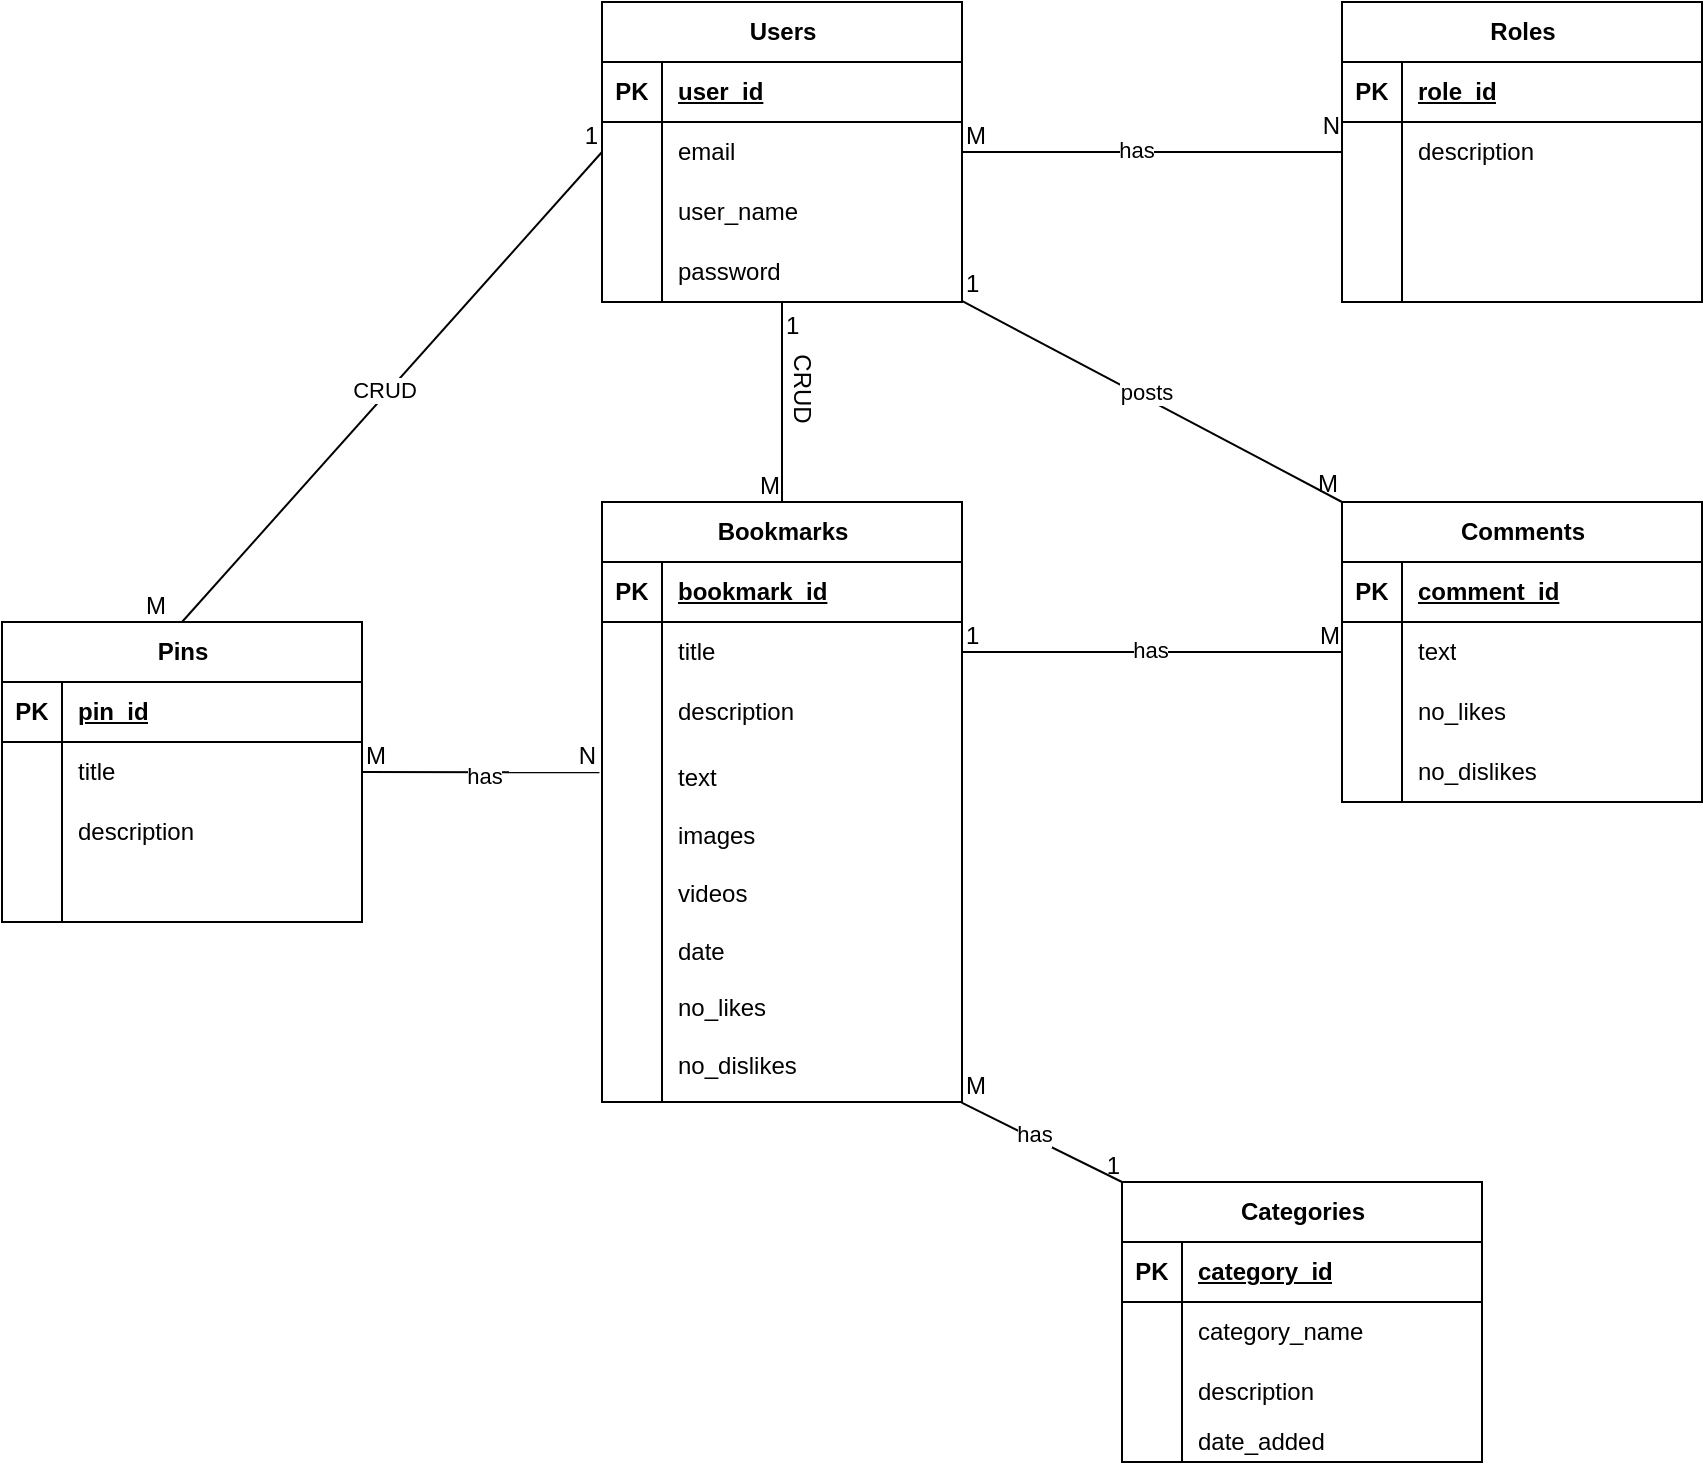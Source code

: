 <mxfile version="22.1.7" type="device">
  <diagram name="Page-1" id="lTH7IT7pAakgq64WKMsU">
    <mxGraphModel dx="1900" dy="542" grid="1" gridSize="10" guides="1" tooltips="1" connect="1" arrows="1" fold="1" page="1" pageScale="1" pageWidth="850" pageHeight="1100" math="0" shadow="0">
      <root>
        <mxCell id="0" />
        <mxCell id="1" parent="0" />
        <mxCell id="Bg1ABNPT_-svFFLEl-ix-1" value="Users" style="shape=table;startSize=30;container=1;collapsible=1;childLayout=tableLayout;fixedRows=1;rowLines=0;fontStyle=1;align=center;resizeLast=1;html=1;" parent="1" vertex="1">
          <mxGeometry x="190" y="140" width="180" height="150" as="geometry" />
        </mxCell>
        <mxCell id="Bg1ABNPT_-svFFLEl-ix-2" value="" style="shape=tableRow;horizontal=0;startSize=0;swimlaneHead=0;swimlaneBody=0;fillColor=none;collapsible=0;dropTarget=0;points=[[0,0.5],[1,0.5]];portConstraint=eastwest;top=0;left=0;right=0;bottom=1;" parent="Bg1ABNPT_-svFFLEl-ix-1" vertex="1">
          <mxGeometry y="30" width="180" height="30" as="geometry" />
        </mxCell>
        <mxCell id="Bg1ABNPT_-svFFLEl-ix-3" value="PK" style="shape=partialRectangle;connectable=0;fillColor=none;top=0;left=0;bottom=0;right=0;fontStyle=1;overflow=hidden;whiteSpace=wrap;html=1;" parent="Bg1ABNPT_-svFFLEl-ix-2" vertex="1">
          <mxGeometry width="30" height="30" as="geometry">
            <mxRectangle width="30" height="30" as="alternateBounds" />
          </mxGeometry>
        </mxCell>
        <mxCell id="Bg1ABNPT_-svFFLEl-ix-4" value="user_id" style="shape=partialRectangle;connectable=0;fillColor=none;top=0;left=0;bottom=0;right=0;align=left;spacingLeft=6;fontStyle=5;overflow=hidden;whiteSpace=wrap;html=1;" parent="Bg1ABNPT_-svFFLEl-ix-2" vertex="1">
          <mxGeometry x="30" width="150" height="30" as="geometry">
            <mxRectangle width="150" height="30" as="alternateBounds" />
          </mxGeometry>
        </mxCell>
        <mxCell id="Bg1ABNPT_-svFFLEl-ix-5" value="" style="shape=tableRow;horizontal=0;startSize=0;swimlaneHead=0;swimlaneBody=0;fillColor=none;collapsible=0;dropTarget=0;points=[[0,0.5],[1,0.5]];portConstraint=eastwest;top=0;left=0;right=0;bottom=0;" parent="Bg1ABNPT_-svFFLEl-ix-1" vertex="1">
          <mxGeometry y="60" width="180" height="30" as="geometry" />
        </mxCell>
        <mxCell id="Bg1ABNPT_-svFFLEl-ix-6" value="" style="shape=partialRectangle;connectable=0;fillColor=none;top=0;left=0;bottom=0;right=0;editable=1;overflow=hidden;whiteSpace=wrap;html=1;" parent="Bg1ABNPT_-svFFLEl-ix-5" vertex="1">
          <mxGeometry width="30" height="30" as="geometry">
            <mxRectangle width="30" height="30" as="alternateBounds" />
          </mxGeometry>
        </mxCell>
        <mxCell id="Bg1ABNPT_-svFFLEl-ix-7" value="email" style="shape=partialRectangle;connectable=0;fillColor=none;top=0;left=0;bottom=0;right=0;align=left;spacingLeft=6;overflow=hidden;whiteSpace=wrap;html=1;" parent="Bg1ABNPT_-svFFLEl-ix-5" vertex="1">
          <mxGeometry x="30" width="150" height="30" as="geometry">
            <mxRectangle width="150" height="30" as="alternateBounds" />
          </mxGeometry>
        </mxCell>
        <mxCell id="Bg1ABNPT_-svFFLEl-ix-8" value="" style="shape=tableRow;horizontal=0;startSize=0;swimlaneHead=0;swimlaneBody=0;fillColor=none;collapsible=0;dropTarget=0;points=[[0,0.5],[1,0.5]];portConstraint=eastwest;top=0;left=0;right=0;bottom=0;" parent="Bg1ABNPT_-svFFLEl-ix-1" vertex="1">
          <mxGeometry y="90" width="180" height="30" as="geometry" />
        </mxCell>
        <mxCell id="Bg1ABNPT_-svFFLEl-ix-9" value="" style="shape=partialRectangle;connectable=0;fillColor=none;top=0;left=0;bottom=0;right=0;editable=1;overflow=hidden;whiteSpace=wrap;html=1;" parent="Bg1ABNPT_-svFFLEl-ix-8" vertex="1">
          <mxGeometry width="30" height="30" as="geometry">
            <mxRectangle width="30" height="30" as="alternateBounds" />
          </mxGeometry>
        </mxCell>
        <mxCell id="Bg1ABNPT_-svFFLEl-ix-10" value="user_name" style="shape=partialRectangle;connectable=0;fillColor=none;top=0;left=0;bottom=0;right=0;align=left;spacingLeft=6;overflow=hidden;whiteSpace=wrap;html=1;" parent="Bg1ABNPT_-svFFLEl-ix-8" vertex="1">
          <mxGeometry x="30" width="150" height="30" as="geometry">
            <mxRectangle width="150" height="30" as="alternateBounds" />
          </mxGeometry>
        </mxCell>
        <mxCell id="Bg1ABNPT_-svFFLEl-ix-11" value="" style="shape=tableRow;horizontal=0;startSize=0;swimlaneHead=0;swimlaneBody=0;fillColor=none;collapsible=0;dropTarget=0;points=[[0,0.5],[1,0.5]];portConstraint=eastwest;top=0;left=0;right=0;bottom=0;" parent="Bg1ABNPT_-svFFLEl-ix-1" vertex="1">
          <mxGeometry y="120" width="180" height="30" as="geometry" />
        </mxCell>
        <mxCell id="Bg1ABNPT_-svFFLEl-ix-12" value="" style="shape=partialRectangle;connectable=0;fillColor=none;top=0;left=0;bottom=0;right=0;editable=1;overflow=hidden;whiteSpace=wrap;html=1;" parent="Bg1ABNPT_-svFFLEl-ix-11" vertex="1">
          <mxGeometry width="30" height="30" as="geometry">
            <mxRectangle width="30" height="30" as="alternateBounds" />
          </mxGeometry>
        </mxCell>
        <mxCell id="Bg1ABNPT_-svFFLEl-ix-13" value="password" style="shape=partialRectangle;connectable=0;fillColor=none;top=0;left=0;bottom=0;right=0;align=left;spacingLeft=6;overflow=hidden;whiteSpace=wrap;html=1;" parent="Bg1ABNPT_-svFFLEl-ix-11" vertex="1">
          <mxGeometry x="30" width="150" height="30" as="geometry">
            <mxRectangle width="150" height="30" as="alternateBounds" />
          </mxGeometry>
        </mxCell>
        <mxCell id="ckL4ZhLJxovD0zFOe3FO-2" value="" style="endArrow=none;html=1;rounded=0;exitX=1;exitY=0.5;exitDx=0;exitDy=0;entryX=0;entryY=0.5;entryDx=0;entryDy=0;" parent="1" source="Bg1ABNPT_-svFFLEl-ix-5" target="ckL4ZhLJxovD0zFOe3FO-9" edge="1">
          <mxGeometry relative="1" as="geometry">
            <mxPoint x="340" y="300" as="sourcePoint" />
            <mxPoint x="530" y="215" as="targetPoint" />
          </mxGeometry>
        </mxCell>
        <mxCell id="ckL4ZhLJxovD0zFOe3FO-3" value="M" style="resizable=0;html=1;whiteSpace=wrap;align=left;verticalAlign=bottom;" parent="ckL4ZhLJxovD0zFOe3FO-2" connectable="0" vertex="1">
          <mxGeometry x="-1" relative="1" as="geometry" />
        </mxCell>
        <mxCell id="ckL4ZhLJxovD0zFOe3FO-4" value="N" style="resizable=0;html=1;whiteSpace=wrap;align=right;verticalAlign=bottom;" parent="ckL4ZhLJxovD0zFOe3FO-2" connectable="0" vertex="1">
          <mxGeometry x="1" relative="1" as="geometry">
            <mxPoint y="-5" as="offset" />
          </mxGeometry>
        </mxCell>
        <mxCell id="ckL4ZhLJxovD0zFOe3FO-71" value="has" style="edgeLabel;html=1;align=center;verticalAlign=middle;resizable=0;points=[];" parent="ckL4ZhLJxovD0zFOe3FO-2" vertex="1" connectable="0">
          <mxGeometry x="-0.094" y="1" relative="1" as="geometry">
            <mxPoint x="1" as="offset" />
          </mxGeometry>
        </mxCell>
        <mxCell id="ckL4ZhLJxovD0zFOe3FO-5" value="Roles" style="shape=table;startSize=30;container=1;collapsible=1;childLayout=tableLayout;fixedRows=1;rowLines=0;fontStyle=1;align=center;resizeLast=1;html=1;" parent="1" vertex="1">
          <mxGeometry x="560" y="140" width="180" height="150" as="geometry" />
        </mxCell>
        <mxCell id="ckL4ZhLJxovD0zFOe3FO-6" value="" style="shape=tableRow;horizontal=0;startSize=0;swimlaneHead=0;swimlaneBody=0;fillColor=none;collapsible=0;dropTarget=0;points=[[0,0.5],[1,0.5]];portConstraint=eastwest;top=0;left=0;right=0;bottom=1;" parent="ckL4ZhLJxovD0zFOe3FO-5" vertex="1">
          <mxGeometry y="30" width="180" height="30" as="geometry" />
        </mxCell>
        <mxCell id="ckL4ZhLJxovD0zFOe3FO-7" value="PK" style="shape=partialRectangle;connectable=0;fillColor=none;top=0;left=0;bottom=0;right=0;fontStyle=1;overflow=hidden;whiteSpace=wrap;html=1;" parent="ckL4ZhLJxovD0zFOe3FO-6" vertex="1">
          <mxGeometry width="30" height="30" as="geometry">
            <mxRectangle width="30" height="30" as="alternateBounds" />
          </mxGeometry>
        </mxCell>
        <mxCell id="ckL4ZhLJxovD0zFOe3FO-8" value="role_id" style="shape=partialRectangle;connectable=0;fillColor=none;top=0;left=0;bottom=0;right=0;align=left;spacingLeft=6;fontStyle=5;overflow=hidden;whiteSpace=wrap;html=1;" parent="ckL4ZhLJxovD0zFOe3FO-6" vertex="1">
          <mxGeometry x="30" width="150" height="30" as="geometry">
            <mxRectangle width="150" height="30" as="alternateBounds" />
          </mxGeometry>
        </mxCell>
        <mxCell id="ckL4ZhLJxovD0zFOe3FO-9" value="" style="shape=tableRow;horizontal=0;startSize=0;swimlaneHead=0;swimlaneBody=0;fillColor=none;collapsible=0;dropTarget=0;points=[[0,0.5],[1,0.5]];portConstraint=eastwest;top=0;left=0;right=0;bottom=0;" parent="ckL4ZhLJxovD0zFOe3FO-5" vertex="1">
          <mxGeometry y="60" width="180" height="30" as="geometry" />
        </mxCell>
        <mxCell id="ckL4ZhLJxovD0zFOe3FO-10" value="" style="shape=partialRectangle;connectable=0;fillColor=none;top=0;left=0;bottom=0;right=0;editable=1;overflow=hidden;whiteSpace=wrap;html=1;" parent="ckL4ZhLJxovD0zFOe3FO-9" vertex="1">
          <mxGeometry width="30" height="30" as="geometry">
            <mxRectangle width="30" height="30" as="alternateBounds" />
          </mxGeometry>
        </mxCell>
        <mxCell id="ckL4ZhLJxovD0zFOe3FO-11" value="description" style="shape=partialRectangle;connectable=0;fillColor=none;top=0;left=0;bottom=0;right=0;align=left;spacingLeft=6;overflow=hidden;whiteSpace=wrap;html=1;" parent="ckL4ZhLJxovD0zFOe3FO-9" vertex="1">
          <mxGeometry x="30" width="150" height="30" as="geometry">
            <mxRectangle width="150" height="30" as="alternateBounds" />
          </mxGeometry>
        </mxCell>
        <mxCell id="ckL4ZhLJxovD0zFOe3FO-12" value="" style="shape=tableRow;horizontal=0;startSize=0;swimlaneHead=0;swimlaneBody=0;fillColor=none;collapsible=0;dropTarget=0;points=[[0,0.5],[1,0.5]];portConstraint=eastwest;top=0;left=0;right=0;bottom=0;" parent="ckL4ZhLJxovD0zFOe3FO-5" vertex="1">
          <mxGeometry y="90" width="180" height="30" as="geometry" />
        </mxCell>
        <mxCell id="ckL4ZhLJxovD0zFOe3FO-13" value="" style="shape=partialRectangle;connectable=0;fillColor=none;top=0;left=0;bottom=0;right=0;editable=1;overflow=hidden;whiteSpace=wrap;html=1;" parent="ckL4ZhLJxovD0zFOe3FO-12" vertex="1">
          <mxGeometry width="30" height="30" as="geometry">
            <mxRectangle width="30" height="30" as="alternateBounds" />
          </mxGeometry>
        </mxCell>
        <mxCell id="ckL4ZhLJxovD0zFOe3FO-14" value="" style="shape=partialRectangle;connectable=0;fillColor=none;top=0;left=0;bottom=0;right=0;align=left;spacingLeft=6;overflow=hidden;whiteSpace=wrap;html=1;" parent="ckL4ZhLJxovD0zFOe3FO-12" vertex="1">
          <mxGeometry x="30" width="150" height="30" as="geometry">
            <mxRectangle width="150" height="30" as="alternateBounds" />
          </mxGeometry>
        </mxCell>
        <mxCell id="ckL4ZhLJxovD0zFOe3FO-15" value="" style="shape=tableRow;horizontal=0;startSize=0;swimlaneHead=0;swimlaneBody=0;fillColor=none;collapsible=0;dropTarget=0;points=[[0,0.5],[1,0.5]];portConstraint=eastwest;top=0;left=0;right=0;bottom=0;" parent="ckL4ZhLJxovD0zFOe3FO-5" vertex="1">
          <mxGeometry y="120" width="180" height="30" as="geometry" />
        </mxCell>
        <mxCell id="ckL4ZhLJxovD0zFOe3FO-16" value="" style="shape=partialRectangle;connectable=0;fillColor=none;top=0;left=0;bottom=0;right=0;editable=1;overflow=hidden;whiteSpace=wrap;html=1;" parent="ckL4ZhLJxovD0zFOe3FO-15" vertex="1">
          <mxGeometry width="30" height="30" as="geometry">
            <mxRectangle width="30" height="30" as="alternateBounds" />
          </mxGeometry>
        </mxCell>
        <mxCell id="ckL4ZhLJxovD0zFOe3FO-17" value="" style="shape=partialRectangle;connectable=0;fillColor=none;top=0;left=0;bottom=0;right=0;align=left;spacingLeft=6;overflow=hidden;whiteSpace=wrap;html=1;" parent="ckL4ZhLJxovD0zFOe3FO-15" vertex="1">
          <mxGeometry x="30" width="150" height="30" as="geometry">
            <mxRectangle width="150" height="30" as="alternateBounds" />
          </mxGeometry>
        </mxCell>
        <mxCell id="ckL4ZhLJxovD0zFOe3FO-18" value="Bookmarks" style="shape=table;startSize=30;container=1;collapsible=1;childLayout=tableLayout;fixedRows=1;rowLines=0;fontStyle=1;align=center;resizeLast=1;html=1;" parent="1" vertex="1">
          <mxGeometry x="190" y="390" width="180" height="300" as="geometry" />
        </mxCell>
        <mxCell id="ckL4ZhLJxovD0zFOe3FO-19" value="" style="shape=tableRow;horizontal=0;startSize=0;swimlaneHead=0;swimlaneBody=0;fillColor=none;collapsible=0;dropTarget=0;points=[[0,0.5],[1,0.5]];portConstraint=eastwest;top=0;left=0;right=0;bottom=1;" parent="ckL4ZhLJxovD0zFOe3FO-18" vertex="1">
          <mxGeometry y="30" width="180" height="30" as="geometry" />
        </mxCell>
        <mxCell id="ckL4ZhLJxovD0zFOe3FO-20" value="PK" style="shape=partialRectangle;connectable=0;fillColor=none;top=0;left=0;bottom=0;right=0;fontStyle=1;overflow=hidden;whiteSpace=wrap;html=1;" parent="ckL4ZhLJxovD0zFOe3FO-19" vertex="1">
          <mxGeometry width="30" height="30" as="geometry">
            <mxRectangle width="30" height="30" as="alternateBounds" />
          </mxGeometry>
        </mxCell>
        <mxCell id="ckL4ZhLJxovD0zFOe3FO-21" value="bookmark_id" style="shape=partialRectangle;connectable=0;fillColor=none;top=0;left=0;bottom=0;right=0;align=left;spacingLeft=6;fontStyle=5;overflow=hidden;whiteSpace=wrap;html=1;" parent="ckL4ZhLJxovD0zFOe3FO-19" vertex="1">
          <mxGeometry x="30" width="150" height="30" as="geometry">
            <mxRectangle width="150" height="30" as="alternateBounds" />
          </mxGeometry>
        </mxCell>
        <mxCell id="ckL4ZhLJxovD0zFOe3FO-22" value="" style="shape=tableRow;horizontal=0;startSize=0;swimlaneHead=0;swimlaneBody=0;fillColor=none;collapsible=0;dropTarget=0;points=[[0,0.5],[1,0.5]];portConstraint=eastwest;top=0;left=0;right=0;bottom=0;" parent="ckL4ZhLJxovD0zFOe3FO-18" vertex="1">
          <mxGeometry y="60" width="180" height="30" as="geometry" />
        </mxCell>
        <mxCell id="ckL4ZhLJxovD0zFOe3FO-23" value="" style="shape=partialRectangle;connectable=0;fillColor=none;top=0;left=0;bottom=0;right=0;editable=1;overflow=hidden;whiteSpace=wrap;html=1;" parent="ckL4ZhLJxovD0zFOe3FO-22" vertex="1">
          <mxGeometry width="30" height="30" as="geometry">
            <mxRectangle width="30" height="30" as="alternateBounds" />
          </mxGeometry>
        </mxCell>
        <mxCell id="ckL4ZhLJxovD0zFOe3FO-24" value="title" style="shape=partialRectangle;connectable=0;fillColor=none;top=0;left=0;bottom=0;right=0;align=left;spacingLeft=6;overflow=hidden;whiteSpace=wrap;html=1;" parent="ckL4ZhLJxovD0zFOe3FO-22" vertex="1">
          <mxGeometry x="30" width="150" height="30" as="geometry">
            <mxRectangle width="150" height="30" as="alternateBounds" />
          </mxGeometry>
        </mxCell>
        <mxCell id="ckL4ZhLJxovD0zFOe3FO-25" value="" style="shape=tableRow;horizontal=0;startSize=0;swimlaneHead=0;swimlaneBody=0;fillColor=none;collapsible=0;dropTarget=0;points=[[0,0.5],[1,0.5]];portConstraint=eastwest;top=0;left=0;right=0;bottom=0;" parent="ckL4ZhLJxovD0zFOe3FO-18" vertex="1">
          <mxGeometry y="90" width="180" height="30" as="geometry" />
        </mxCell>
        <mxCell id="ckL4ZhLJxovD0zFOe3FO-26" value="" style="shape=partialRectangle;connectable=0;fillColor=none;top=0;left=0;bottom=0;right=0;editable=1;overflow=hidden;whiteSpace=wrap;html=1;" parent="ckL4ZhLJxovD0zFOe3FO-25" vertex="1">
          <mxGeometry width="30" height="30" as="geometry">
            <mxRectangle width="30" height="30" as="alternateBounds" />
          </mxGeometry>
        </mxCell>
        <mxCell id="ckL4ZhLJxovD0zFOe3FO-27" value="description" style="shape=partialRectangle;connectable=0;fillColor=none;top=0;left=0;bottom=0;right=0;align=left;spacingLeft=6;overflow=hidden;whiteSpace=wrap;html=1;" parent="ckL4ZhLJxovD0zFOe3FO-25" vertex="1">
          <mxGeometry x="30" width="150" height="30" as="geometry">
            <mxRectangle width="150" height="30" as="alternateBounds" />
          </mxGeometry>
        </mxCell>
        <mxCell id="ckL4ZhLJxovD0zFOe3FO-28" value="" style="shape=tableRow;horizontal=0;startSize=0;swimlaneHead=0;swimlaneBody=0;fillColor=none;collapsible=0;dropTarget=0;points=[[0,0.5],[1,0.5]];portConstraint=eastwest;top=0;left=0;right=0;bottom=0;" parent="ckL4ZhLJxovD0zFOe3FO-18" vertex="1">
          <mxGeometry y="120" width="180" height="180" as="geometry" />
        </mxCell>
        <mxCell id="ckL4ZhLJxovD0zFOe3FO-29" value="" style="shape=partialRectangle;connectable=0;fillColor=none;top=0;left=0;bottom=0;right=0;editable=1;overflow=hidden;whiteSpace=wrap;html=1;" parent="ckL4ZhLJxovD0zFOe3FO-28" vertex="1">
          <mxGeometry width="30" height="180" as="geometry">
            <mxRectangle width="30" height="180" as="alternateBounds" />
          </mxGeometry>
        </mxCell>
        <mxCell id="ckL4ZhLJxovD0zFOe3FO-30" value="text&lt;br&gt;&lt;br&gt;images&lt;br&gt;&lt;br&gt;videos&lt;br&gt;&lt;br&gt;date&lt;br&gt;&lt;br&gt;no_likes&lt;br&gt;&lt;br&gt;no_dislikes" style="shape=partialRectangle;connectable=0;fillColor=none;top=0;left=0;bottom=0;right=0;align=left;spacingLeft=6;overflow=hidden;whiteSpace=wrap;html=1;" parent="ckL4ZhLJxovD0zFOe3FO-28" vertex="1">
          <mxGeometry x="30" width="150" height="180" as="geometry">
            <mxRectangle width="150" height="180" as="alternateBounds" />
          </mxGeometry>
        </mxCell>
        <mxCell id="ckL4ZhLJxovD0zFOe3FO-31" value="" style="endArrow=none;html=1;rounded=0;entryX=0.5;entryY=0;entryDx=0;entryDy=0;" parent="1" target="ckL4ZhLJxovD0zFOe3FO-18" edge="1">
          <mxGeometry relative="1" as="geometry">
            <mxPoint x="280" y="290" as="sourcePoint" />
            <mxPoint x="500" y="300" as="targetPoint" />
          </mxGeometry>
        </mxCell>
        <mxCell id="ckL4ZhLJxovD0zFOe3FO-32" value="1" style="resizable=0;html=1;whiteSpace=wrap;align=left;verticalAlign=bottom;" parent="ckL4ZhLJxovD0zFOe3FO-31" connectable="0" vertex="1">
          <mxGeometry x="-1" relative="1" as="geometry">
            <mxPoint y="20" as="offset" />
          </mxGeometry>
        </mxCell>
        <mxCell id="ckL4ZhLJxovD0zFOe3FO-33" value="M" style="resizable=0;html=1;whiteSpace=wrap;align=right;verticalAlign=bottom;" parent="ckL4ZhLJxovD0zFOe3FO-31" connectable="0" vertex="1">
          <mxGeometry x="1" relative="1" as="geometry" />
        </mxCell>
        <mxCell id="ckL4ZhLJxovD0zFOe3FO-35" value="CRUD" style="text;html=1;align=center;verticalAlign=middle;resizable=0;points=[];autosize=1;strokeColor=none;fillColor=none;rotation=90;" parent="1" vertex="1">
          <mxGeometry x="260" y="318" width="60" height="30" as="geometry" />
        </mxCell>
        <mxCell id="ckL4ZhLJxovD0zFOe3FO-37" value="Categories" style="shape=table;startSize=30;container=1;collapsible=1;childLayout=tableLayout;fixedRows=1;rowLines=0;fontStyle=1;align=center;resizeLast=1;html=1;" parent="1" vertex="1">
          <mxGeometry x="450" y="730" width="180" height="140" as="geometry" />
        </mxCell>
        <mxCell id="ckL4ZhLJxovD0zFOe3FO-38" value="" style="shape=tableRow;horizontal=0;startSize=0;swimlaneHead=0;swimlaneBody=0;fillColor=none;collapsible=0;dropTarget=0;points=[[0,0.5],[1,0.5]];portConstraint=eastwest;top=0;left=0;right=0;bottom=1;" parent="ckL4ZhLJxovD0zFOe3FO-37" vertex="1">
          <mxGeometry y="30" width="180" height="30" as="geometry" />
        </mxCell>
        <mxCell id="ckL4ZhLJxovD0zFOe3FO-39" value="PK" style="shape=partialRectangle;connectable=0;fillColor=none;top=0;left=0;bottom=0;right=0;fontStyle=1;overflow=hidden;whiteSpace=wrap;html=1;" parent="ckL4ZhLJxovD0zFOe3FO-38" vertex="1">
          <mxGeometry width="30" height="30" as="geometry">
            <mxRectangle width="30" height="30" as="alternateBounds" />
          </mxGeometry>
        </mxCell>
        <mxCell id="ckL4ZhLJxovD0zFOe3FO-40" value="category_id" style="shape=partialRectangle;connectable=0;fillColor=none;top=0;left=0;bottom=0;right=0;align=left;spacingLeft=6;fontStyle=5;overflow=hidden;whiteSpace=wrap;html=1;" parent="ckL4ZhLJxovD0zFOe3FO-38" vertex="1">
          <mxGeometry x="30" width="150" height="30" as="geometry">
            <mxRectangle width="150" height="30" as="alternateBounds" />
          </mxGeometry>
        </mxCell>
        <mxCell id="ckL4ZhLJxovD0zFOe3FO-41" value="" style="shape=tableRow;horizontal=0;startSize=0;swimlaneHead=0;swimlaneBody=0;fillColor=none;collapsible=0;dropTarget=0;points=[[0,0.5],[1,0.5]];portConstraint=eastwest;top=0;left=0;right=0;bottom=0;" parent="ckL4ZhLJxovD0zFOe3FO-37" vertex="1">
          <mxGeometry y="60" width="180" height="30" as="geometry" />
        </mxCell>
        <mxCell id="ckL4ZhLJxovD0zFOe3FO-42" value="" style="shape=partialRectangle;connectable=0;fillColor=none;top=0;left=0;bottom=0;right=0;editable=1;overflow=hidden;whiteSpace=wrap;html=1;" parent="ckL4ZhLJxovD0zFOe3FO-41" vertex="1">
          <mxGeometry width="30" height="30" as="geometry">
            <mxRectangle width="30" height="30" as="alternateBounds" />
          </mxGeometry>
        </mxCell>
        <mxCell id="ckL4ZhLJxovD0zFOe3FO-43" value="category_name" style="shape=partialRectangle;connectable=0;fillColor=none;top=0;left=0;bottom=0;right=0;align=left;spacingLeft=6;overflow=hidden;whiteSpace=wrap;html=1;" parent="ckL4ZhLJxovD0zFOe3FO-41" vertex="1">
          <mxGeometry x="30" width="150" height="30" as="geometry">
            <mxRectangle width="150" height="30" as="alternateBounds" />
          </mxGeometry>
        </mxCell>
        <mxCell id="ckL4ZhLJxovD0zFOe3FO-44" value="" style="shape=tableRow;horizontal=0;startSize=0;swimlaneHead=0;swimlaneBody=0;fillColor=none;collapsible=0;dropTarget=0;points=[[0,0.5],[1,0.5]];portConstraint=eastwest;top=0;left=0;right=0;bottom=0;" parent="ckL4ZhLJxovD0zFOe3FO-37" vertex="1">
          <mxGeometry y="90" width="180" height="30" as="geometry" />
        </mxCell>
        <mxCell id="ckL4ZhLJxovD0zFOe3FO-45" value="" style="shape=partialRectangle;connectable=0;fillColor=none;top=0;left=0;bottom=0;right=0;editable=1;overflow=hidden;whiteSpace=wrap;html=1;" parent="ckL4ZhLJxovD0zFOe3FO-44" vertex="1">
          <mxGeometry width="30" height="30" as="geometry">
            <mxRectangle width="30" height="30" as="alternateBounds" />
          </mxGeometry>
        </mxCell>
        <mxCell id="ckL4ZhLJxovD0zFOe3FO-46" value="description" style="shape=partialRectangle;connectable=0;fillColor=none;top=0;left=0;bottom=0;right=0;align=left;spacingLeft=6;overflow=hidden;whiteSpace=wrap;html=1;" parent="ckL4ZhLJxovD0zFOe3FO-44" vertex="1">
          <mxGeometry x="30" width="150" height="30" as="geometry">
            <mxRectangle width="150" height="30" as="alternateBounds" />
          </mxGeometry>
        </mxCell>
        <mxCell id="ckL4ZhLJxovD0zFOe3FO-47" value="" style="shape=tableRow;horizontal=0;startSize=0;swimlaneHead=0;swimlaneBody=0;fillColor=none;collapsible=0;dropTarget=0;points=[[0,0.5],[1,0.5]];portConstraint=eastwest;top=0;left=0;right=0;bottom=0;" parent="ckL4ZhLJxovD0zFOe3FO-37" vertex="1">
          <mxGeometry y="120" width="180" height="20" as="geometry" />
        </mxCell>
        <mxCell id="ckL4ZhLJxovD0zFOe3FO-48" value="" style="shape=partialRectangle;connectable=0;fillColor=none;top=0;left=0;bottom=0;right=0;editable=1;overflow=hidden;whiteSpace=wrap;html=1;" parent="ckL4ZhLJxovD0zFOe3FO-47" vertex="1">
          <mxGeometry width="30" height="20" as="geometry">
            <mxRectangle width="30" height="20" as="alternateBounds" />
          </mxGeometry>
        </mxCell>
        <mxCell id="ckL4ZhLJxovD0zFOe3FO-49" value="date_added" style="shape=partialRectangle;connectable=0;fillColor=none;top=0;left=0;bottom=0;right=0;align=left;spacingLeft=6;overflow=hidden;whiteSpace=wrap;html=1;" parent="ckL4ZhLJxovD0zFOe3FO-47" vertex="1">
          <mxGeometry x="30" width="150" height="20" as="geometry">
            <mxRectangle width="150" height="20" as="alternateBounds" />
          </mxGeometry>
        </mxCell>
        <mxCell id="ckL4ZhLJxovD0zFOe3FO-50" value="Comments" style="shape=table;startSize=30;container=1;collapsible=1;childLayout=tableLayout;fixedRows=1;rowLines=0;fontStyle=1;align=center;resizeLast=1;html=1;" parent="1" vertex="1">
          <mxGeometry x="560" y="390" width="180" height="150" as="geometry" />
        </mxCell>
        <mxCell id="ckL4ZhLJxovD0zFOe3FO-51" value="" style="shape=tableRow;horizontal=0;startSize=0;swimlaneHead=0;swimlaneBody=0;fillColor=none;collapsible=0;dropTarget=0;points=[[0,0.5],[1,0.5]];portConstraint=eastwest;top=0;left=0;right=0;bottom=1;" parent="ckL4ZhLJxovD0zFOe3FO-50" vertex="1">
          <mxGeometry y="30" width="180" height="30" as="geometry" />
        </mxCell>
        <mxCell id="ckL4ZhLJxovD0zFOe3FO-52" value="PK" style="shape=partialRectangle;connectable=0;fillColor=none;top=0;left=0;bottom=0;right=0;fontStyle=1;overflow=hidden;whiteSpace=wrap;html=1;" parent="ckL4ZhLJxovD0zFOe3FO-51" vertex="1">
          <mxGeometry width="30" height="30" as="geometry">
            <mxRectangle width="30" height="30" as="alternateBounds" />
          </mxGeometry>
        </mxCell>
        <mxCell id="ckL4ZhLJxovD0zFOe3FO-53" value="comment_id" style="shape=partialRectangle;connectable=0;fillColor=none;top=0;left=0;bottom=0;right=0;align=left;spacingLeft=6;fontStyle=5;overflow=hidden;whiteSpace=wrap;html=1;" parent="ckL4ZhLJxovD0zFOe3FO-51" vertex="1">
          <mxGeometry x="30" width="150" height="30" as="geometry">
            <mxRectangle width="150" height="30" as="alternateBounds" />
          </mxGeometry>
        </mxCell>
        <mxCell id="ckL4ZhLJxovD0zFOe3FO-54" value="" style="shape=tableRow;horizontal=0;startSize=0;swimlaneHead=0;swimlaneBody=0;fillColor=none;collapsible=0;dropTarget=0;points=[[0,0.5],[1,0.5]];portConstraint=eastwest;top=0;left=0;right=0;bottom=0;" parent="ckL4ZhLJxovD0zFOe3FO-50" vertex="1">
          <mxGeometry y="60" width="180" height="30" as="geometry" />
        </mxCell>
        <mxCell id="ckL4ZhLJxovD0zFOe3FO-55" value="" style="shape=partialRectangle;connectable=0;fillColor=none;top=0;left=0;bottom=0;right=0;editable=1;overflow=hidden;whiteSpace=wrap;html=1;" parent="ckL4ZhLJxovD0zFOe3FO-54" vertex="1">
          <mxGeometry width="30" height="30" as="geometry">
            <mxRectangle width="30" height="30" as="alternateBounds" />
          </mxGeometry>
        </mxCell>
        <mxCell id="ckL4ZhLJxovD0zFOe3FO-56" value="text" style="shape=partialRectangle;connectable=0;fillColor=none;top=0;left=0;bottom=0;right=0;align=left;spacingLeft=6;overflow=hidden;whiteSpace=wrap;html=1;" parent="ckL4ZhLJxovD0zFOe3FO-54" vertex="1">
          <mxGeometry x="30" width="150" height="30" as="geometry">
            <mxRectangle width="150" height="30" as="alternateBounds" />
          </mxGeometry>
        </mxCell>
        <mxCell id="ckL4ZhLJxovD0zFOe3FO-57" value="" style="shape=tableRow;horizontal=0;startSize=0;swimlaneHead=0;swimlaneBody=0;fillColor=none;collapsible=0;dropTarget=0;points=[[0,0.5],[1,0.5]];portConstraint=eastwest;top=0;left=0;right=0;bottom=0;" parent="ckL4ZhLJxovD0zFOe3FO-50" vertex="1">
          <mxGeometry y="90" width="180" height="30" as="geometry" />
        </mxCell>
        <mxCell id="ckL4ZhLJxovD0zFOe3FO-58" value="" style="shape=partialRectangle;connectable=0;fillColor=none;top=0;left=0;bottom=0;right=0;editable=1;overflow=hidden;whiteSpace=wrap;html=1;" parent="ckL4ZhLJxovD0zFOe3FO-57" vertex="1">
          <mxGeometry width="30" height="30" as="geometry">
            <mxRectangle width="30" height="30" as="alternateBounds" />
          </mxGeometry>
        </mxCell>
        <mxCell id="ckL4ZhLJxovD0zFOe3FO-59" value="no_likes" style="shape=partialRectangle;connectable=0;fillColor=none;top=0;left=0;bottom=0;right=0;align=left;spacingLeft=6;overflow=hidden;whiteSpace=wrap;html=1;" parent="ckL4ZhLJxovD0zFOe3FO-57" vertex="1">
          <mxGeometry x="30" width="150" height="30" as="geometry">
            <mxRectangle width="150" height="30" as="alternateBounds" />
          </mxGeometry>
        </mxCell>
        <mxCell id="ckL4ZhLJxovD0zFOe3FO-60" value="" style="shape=tableRow;horizontal=0;startSize=0;swimlaneHead=0;swimlaneBody=0;fillColor=none;collapsible=0;dropTarget=0;points=[[0,0.5],[1,0.5]];portConstraint=eastwest;top=0;left=0;right=0;bottom=0;" parent="ckL4ZhLJxovD0zFOe3FO-50" vertex="1">
          <mxGeometry y="120" width="180" height="30" as="geometry" />
        </mxCell>
        <mxCell id="ckL4ZhLJxovD0zFOe3FO-61" value="" style="shape=partialRectangle;connectable=0;fillColor=none;top=0;left=0;bottom=0;right=0;editable=1;overflow=hidden;whiteSpace=wrap;html=1;" parent="ckL4ZhLJxovD0zFOe3FO-60" vertex="1">
          <mxGeometry width="30" height="30" as="geometry">
            <mxRectangle width="30" height="30" as="alternateBounds" />
          </mxGeometry>
        </mxCell>
        <mxCell id="ckL4ZhLJxovD0zFOe3FO-62" value="no_dislikes" style="shape=partialRectangle;connectable=0;fillColor=none;top=0;left=0;bottom=0;right=0;align=left;spacingLeft=6;overflow=hidden;whiteSpace=wrap;html=1;" parent="ckL4ZhLJxovD0zFOe3FO-60" vertex="1">
          <mxGeometry x="30" width="150" height="30" as="geometry">
            <mxRectangle width="150" height="30" as="alternateBounds" />
          </mxGeometry>
        </mxCell>
        <mxCell id="ckL4ZhLJxovD0zFOe3FO-63" value="" style="endArrow=none;html=1;rounded=0;exitX=0.999;exitY=1.002;exitDx=0;exitDy=0;exitPerimeter=0;entryX=0;entryY=0;entryDx=0;entryDy=0;" parent="1" source="ckL4ZhLJxovD0zFOe3FO-28" target="ckL4ZhLJxovD0zFOe3FO-37" edge="1">
          <mxGeometry relative="1" as="geometry">
            <mxPoint x="410" y="580" as="sourcePoint" />
            <mxPoint x="570" y="580" as="targetPoint" />
          </mxGeometry>
        </mxCell>
        <mxCell id="ckL4ZhLJxovD0zFOe3FO-64" value="M" style="resizable=0;html=1;whiteSpace=wrap;align=left;verticalAlign=bottom;" parent="ckL4ZhLJxovD0zFOe3FO-63" connectable="0" vertex="1">
          <mxGeometry x="-1" relative="1" as="geometry" />
        </mxCell>
        <mxCell id="ckL4ZhLJxovD0zFOe3FO-65" value="1" style="resizable=0;html=1;whiteSpace=wrap;align=right;verticalAlign=bottom;" parent="ckL4ZhLJxovD0zFOe3FO-63" connectable="0" vertex="1">
          <mxGeometry x="1" relative="1" as="geometry" />
        </mxCell>
        <mxCell id="ckL4ZhLJxovD0zFOe3FO-66" value="has" style="edgeLabel;html=1;align=center;verticalAlign=middle;resizable=0;points=[];" parent="ckL4ZhLJxovD0zFOe3FO-63" vertex="1" connectable="0">
          <mxGeometry x="-0.122" y="2" relative="1" as="geometry">
            <mxPoint as="offset" />
          </mxGeometry>
        </mxCell>
        <mxCell id="ckL4ZhLJxovD0zFOe3FO-67" value="" style="endArrow=none;html=1;rounded=0;exitX=1;exitY=0.5;exitDx=0;exitDy=0;entryX=0;entryY=0.5;entryDx=0;entryDy=0;" parent="1" source="ckL4ZhLJxovD0zFOe3FO-22" target="ckL4ZhLJxovD0zFOe3FO-54" edge="1">
          <mxGeometry relative="1" as="geometry">
            <mxPoint x="410" y="480" as="sourcePoint" />
            <mxPoint x="570" y="480" as="targetPoint" />
          </mxGeometry>
        </mxCell>
        <mxCell id="ckL4ZhLJxovD0zFOe3FO-68" value="1" style="resizable=0;html=1;whiteSpace=wrap;align=left;verticalAlign=bottom;" parent="ckL4ZhLJxovD0zFOe3FO-67" connectable="0" vertex="1">
          <mxGeometry x="-1" relative="1" as="geometry" />
        </mxCell>
        <mxCell id="ckL4ZhLJxovD0zFOe3FO-69" value="M" style="resizable=0;html=1;whiteSpace=wrap;align=right;verticalAlign=bottom;" parent="ckL4ZhLJxovD0zFOe3FO-67" connectable="0" vertex="1">
          <mxGeometry x="1" relative="1" as="geometry" />
        </mxCell>
        <mxCell id="ckL4ZhLJxovD0zFOe3FO-70" value="has" style="edgeLabel;html=1;align=center;verticalAlign=middle;resizable=0;points=[];" parent="ckL4ZhLJxovD0zFOe3FO-67" vertex="1" connectable="0">
          <mxGeometry y="1" relative="1" as="geometry">
            <mxPoint x="-1" as="offset" />
          </mxGeometry>
        </mxCell>
        <mxCell id="ckL4ZhLJxovD0zFOe3FO-72" value="" style="endArrow=none;html=1;rounded=0;exitX=1.001;exitY=0.987;exitDx=0;exitDy=0;exitPerimeter=0;entryX=0;entryY=0;entryDx=0;entryDy=0;" parent="1" source="Bg1ABNPT_-svFFLEl-ix-11" target="ckL4ZhLJxovD0zFOe3FO-50" edge="1">
          <mxGeometry relative="1" as="geometry">
            <mxPoint x="410" y="300" as="sourcePoint" />
            <mxPoint x="570" y="300" as="targetPoint" />
          </mxGeometry>
        </mxCell>
        <mxCell id="ckL4ZhLJxovD0zFOe3FO-73" value="1" style="resizable=0;html=1;whiteSpace=wrap;align=left;verticalAlign=bottom;" parent="ckL4ZhLJxovD0zFOe3FO-72" connectable="0" vertex="1">
          <mxGeometry x="-1" relative="1" as="geometry" />
        </mxCell>
        <mxCell id="ckL4ZhLJxovD0zFOe3FO-74" value="M" style="resizable=0;html=1;whiteSpace=wrap;align=right;verticalAlign=bottom;" parent="ckL4ZhLJxovD0zFOe3FO-72" connectable="0" vertex="1">
          <mxGeometry x="1" relative="1" as="geometry" />
        </mxCell>
        <mxCell id="ckL4ZhLJxovD0zFOe3FO-75" value="posts" style="edgeLabel;html=1;align=center;verticalAlign=middle;resizable=0;points=[];" parent="ckL4ZhLJxovD0zFOe3FO-72" vertex="1" connectable="0">
          <mxGeometry x="-0.051" y="3" relative="1" as="geometry">
            <mxPoint as="offset" />
          </mxGeometry>
        </mxCell>
        <mxCell id="V6CJiMQsgZT7Uzsq7cB4-14" value="Pins" style="shape=table;startSize=30;container=1;collapsible=1;childLayout=tableLayout;fixedRows=1;rowLines=0;fontStyle=1;align=center;resizeLast=1;html=1;" vertex="1" parent="1">
          <mxGeometry x="-110" y="450" width="180" height="150" as="geometry" />
        </mxCell>
        <mxCell id="V6CJiMQsgZT7Uzsq7cB4-15" value="" style="shape=tableRow;horizontal=0;startSize=0;swimlaneHead=0;swimlaneBody=0;fillColor=none;collapsible=0;dropTarget=0;points=[[0,0.5],[1,0.5]];portConstraint=eastwest;top=0;left=0;right=0;bottom=1;" vertex="1" parent="V6CJiMQsgZT7Uzsq7cB4-14">
          <mxGeometry y="30" width="180" height="30" as="geometry" />
        </mxCell>
        <mxCell id="V6CJiMQsgZT7Uzsq7cB4-16" value="PK" style="shape=partialRectangle;connectable=0;fillColor=none;top=0;left=0;bottom=0;right=0;fontStyle=1;overflow=hidden;whiteSpace=wrap;html=1;" vertex="1" parent="V6CJiMQsgZT7Uzsq7cB4-15">
          <mxGeometry width="30" height="30" as="geometry">
            <mxRectangle width="30" height="30" as="alternateBounds" />
          </mxGeometry>
        </mxCell>
        <mxCell id="V6CJiMQsgZT7Uzsq7cB4-17" value="pin_id" style="shape=partialRectangle;connectable=0;fillColor=none;top=0;left=0;bottom=0;right=0;align=left;spacingLeft=6;fontStyle=5;overflow=hidden;whiteSpace=wrap;html=1;" vertex="1" parent="V6CJiMQsgZT7Uzsq7cB4-15">
          <mxGeometry x="30" width="150" height="30" as="geometry">
            <mxRectangle width="150" height="30" as="alternateBounds" />
          </mxGeometry>
        </mxCell>
        <mxCell id="V6CJiMQsgZT7Uzsq7cB4-18" value="" style="shape=tableRow;horizontal=0;startSize=0;swimlaneHead=0;swimlaneBody=0;fillColor=none;collapsible=0;dropTarget=0;points=[[0,0.5],[1,0.5]];portConstraint=eastwest;top=0;left=0;right=0;bottom=0;" vertex="1" parent="V6CJiMQsgZT7Uzsq7cB4-14">
          <mxGeometry y="60" width="180" height="30" as="geometry" />
        </mxCell>
        <mxCell id="V6CJiMQsgZT7Uzsq7cB4-19" value="" style="shape=partialRectangle;connectable=0;fillColor=none;top=0;left=0;bottom=0;right=0;editable=1;overflow=hidden;whiteSpace=wrap;html=1;" vertex="1" parent="V6CJiMQsgZT7Uzsq7cB4-18">
          <mxGeometry width="30" height="30" as="geometry">
            <mxRectangle width="30" height="30" as="alternateBounds" />
          </mxGeometry>
        </mxCell>
        <mxCell id="V6CJiMQsgZT7Uzsq7cB4-20" value="title" style="shape=partialRectangle;connectable=0;fillColor=none;top=0;left=0;bottom=0;right=0;align=left;spacingLeft=6;overflow=hidden;whiteSpace=wrap;html=1;" vertex="1" parent="V6CJiMQsgZT7Uzsq7cB4-18">
          <mxGeometry x="30" width="150" height="30" as="geometry">
            <mxRectangle width="150" height="30" as="alternateBounds" />
          </mxGeometry>
        </mxCell>
        <mxCell id="V6CJiMQsgZT7Uzsq7cB4-21" value="" style="shape=tableRow;horizontal=0;startSize=0;swimlaneHead=0;swimlaneBody=0;fillColor=none;collapsible=0;dropTarget=0;points=[[0,0.5],[1,0.5]];portConstraint=eastwest;top=0;left=0;right=0;bottom=0;" vertex="1" parent="V6CJiMQsgZT7Uzsq7cB4-14">
          <mxGeometry y="90" width="180" height="30" as="geometry" />
        </mxCell>
        <mxCell id="V6CJiMQsgZT7Uzsq7cB4-22" value="" style="shape=partialRectangle;connectable=0;fillColor=none;top=0;left=0;bottom=0;right=0;editable=1;overflow=hidden;whiteSpace=wrap;html=1;" vertex="1" parent="V6CJiMQsgZT7Uzsq7cB4-21">
          <mxGeometry width="30" height="30" as="geometry">
            <mxRectangle width="30" height="30" as="alternateBounds" />
          </mxGeometry>
        </mxCell>
        <mxCell id="V6CJiMQsgZT7Uzsq7cB4-23" value="description" style="shape=partialRectangle;connectable=0;fillColor=none;top=0;left=0;bottom=0;right=0;align=left;spacingLeft=6;overflow=hidden;whiteSpace=wrap;html=1;" vertex="1" parent="V6CJiMQsgZT7Uzsq7cB4-21">
          <mxGeometry x="30" width="150" height="30" as="geometry">
            <mxRectangle width="150" height="30" as="alternateBounds" />
          </mxGeometry>
        </mxCell>
        <mxCell id="V6CJiMQsgZT7Uzsq7cB4-24" value="" style="shape=tableRow;horizontal=0;startSize=0;swimlaneHead=0;swimlaneBody=0;fillColor=none;collapsible=0;dropTarget=0;points=[[0,0.5],[1,0.5]];portConstraint=eastwest;top=0;left=0;right=0;bottom=0;" vertex="1" parent="V6CJiMQsgZT7Uzsq7cB4-14">
          <mxGeometry y="120" width="180" height="30" as="geometry" />
        </mxCell>
        <mxCell id="V6CJiMQsgZT7Uzsq7cB4-25" value="" style="shape=partialRectangle;connectable=0;fillColor=none;top=0;left=0;bottom=0;right=0;editable=1;overflow=hidden;whiteSpace=wrap;html=1;" vertex="1" parent="V6CJiMQsgZT7Uzsq7cB4-24">
          <mxGeometry width="30" height="30" as="geometry">
            <mxRectangle width="30" height="30" as="alternateBounds" />
          </mxGeometry>
        </mxCell>
        <mxCell id="V6CJiMQsgZT7Uzsq7cB4-26" value="" style="shape=partialRectangle;connectable=0;fillColor=none;top=0;left=0;bottom=0;right=0;align=left;spacingLeft=6;overflow=hidden;whiteSpace=wrap;html=1;" vertex="1" parent="V6CJiMQsgZT7Uzsq7cB4-24">
          <mxGeometry x="30" width="150" height="30" as="geometry">
            <mxRectangle width="150" height="30" as="alternateBounds" />
          </mxGeometry>
        </mxCell>
        <mxCell id="V6CJiMQsgZT7Uzsq7cB4-27" value="" style="endArrow=none;html=1;rounded=0;exitX=1;exitY=0.5;exitDx=0;exitDy=0;entryX=-0.007;entryY=0.084;entryDx=0;entryDy=0;entryPerimeter=0;" edge="1" parent="1" source="V6CJiMQsgZT7Uzsq7cB4-18" target="ckL4ZhLJxovD0zFOe3FO-28">
          <mxGeometry relative="1" as="geometry">
            <mxPoint x="190" y="550" as="sourcePoint" />
            <mxPoint x="350" y="550" as="targetPoint" />
          </mxGeometry>
        </mxCell>
        <mxCell id="V6CJiMQsgZT7Uzsq7cB4-28" value="M" style="resizable=0;html=1;whiteSpace=wrap;align=left;verticalAlign=bottom;" connectable="0" vertex="1" parent="V6CJiMQsgZT7Uzsq7cB4-27">
          <mxGeometry x="-1" relative="1" as="geometry" />
        </mxCell>
        <mxCell id="V6CJiMQsgZT7Uzsq7cB4-29" value="N" style="resizable=0;html=1;whiteSpace=wrap;align=right;verticalAlign=bottom;" connectable="0" vertex="1" parent="V6CJiMQsgZT7Uzsq7cB4-27">
          <mxGeometry x="1" relative="1" as="geometry" />
        </mxCell>
        <mxCell id="V6CJiMQsgZT7Uzsq7cB4-30" value="has" style="edgeLabel;html=1;align=center;verticalAlign=middle;resizable=0;points=[];" vertex="1" connectable="0" parent="V6CJiMQsgZT7Uzsq7cB4-27">
          <mxGeometry x="0.024" y="-2" relative="1" as="geometry">
            <mxPoint as="offset" />
          </mxGeometry>
        </mxCell>
        <mxCell id="V6CJiMQsgZT7Uzsq7cB4-31" value="" style="endArrow=none;html=1;rounded=0;exitX=0.5;exitY=0;exitDx=0;exitDy=0;entryX=0;entryY=0.5;entryDx=0;entryDy=0;" edge="1" parent="1" source="V6CJiMQsgZT7Uzsq7cB4-14" target="Bg1ABNPT_-svFFLEl-ix-5">
          <mxGeometry relative="1" as="geometry">
            <mxPoint x="190" y="350" as="sourcePoint" />
            <mxPoint x="350" y="350" as="targetPoint" />
          </mxGeometry>
        </mxCell>
        <mxCell id="V6CJiMQsgZT7Uzsq7cB4-32" value="M" style="resizable=0;html=1;whiteSpace=wrap;align=left;verticalAlign=bottom;" connectable="0" vertex="1" parent="V6CJiMQsgZT7Uzsq7cB4-31">
          <mxGeometry x="-1" relative="1" as="geometry">
            <mxPoint x="-20" as="offset" />
          </mxGeometry>
        </mxCell>
        <mxCell id="V6CJiMQsgZT7Uzsq7cB4-33" value="1" style="resizable=0;html=1;whiteSpace=wrap;align=right;verticalAlign=bottom;" connectable="0" vertex="1" parent="V6CJiMQsgZT7Uzsq7cB4-31">
          <mxGeometry x="1" relative="1" as="geometry" />
        </mxCell>
        <mxCell id="V6CJiMQsgZT7Uzsq7cB4-34" value="CRUD" style="edgeLabel;html=1;align=center;verticalAlign=middle;resizable=0;points=[];" vertex="1" connectable="0" parent="V6CJiMQsgZT7Uzsq7cB4-31">
          <mxGeometry x="-0.023" y="2" relative="1" as="geometry">
            <mxPoint as="offset" />
          </mxGeometry>
        </mxCell>
      </root>
    </mxGraphModel>
  </diagram>
</mxfile>

